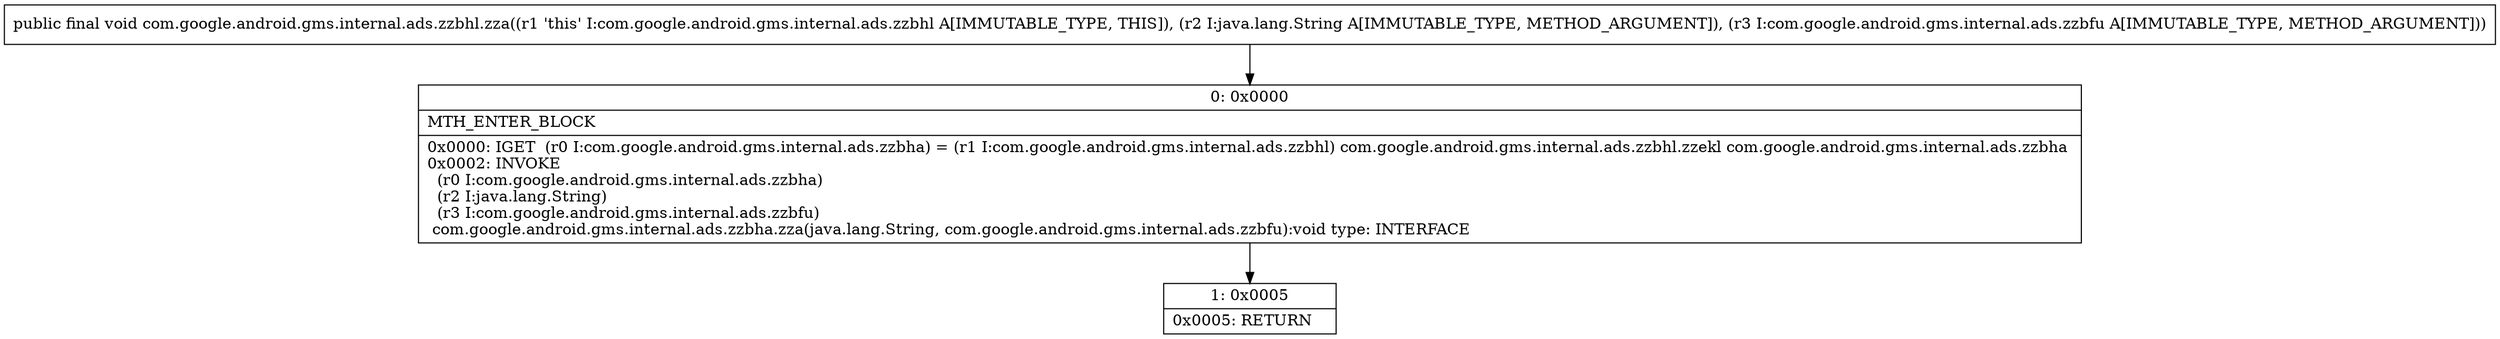 digraph "CFG forcom.google.android.gms.internal.ads.zzbhl.zza(Ljava\/lang\/String;Lcom\/google\/android\/gms\/internal\/ads\/zzbfu;)V" {
Node_0 [shape=record,label="{0\:\ 0x0000|MTH_ENTER_BLOCK\l|0x0000: IGET  (r0 I:com.google.android.gms.internal.ads.zzbha) = (r1 I:com.google.android.gms.internal.ads.zzbhl) com.google.android.gms.internal.ads.zzbhl.zzekl com.google.android.gms.internal.ads.zzbha \l0x0002: INVOKE  \l  (r0 I:com.google.android.gms.internal.ads.zzbha)\l  (r2 I:java.lang.String)\l  (r3 I:com.google.android.gms.internal.ads.zzbfu)\l com.google.android.gms.internal.ads.zzbha.zza(java.lang.String, com.google.android.gms.internal.ads.zzbfu):void type: INTERFACE \l}"];
Node_1 [shape=record,label="{1\:\ 0x0005|0x0005: RETURN   \l}"];
MethodNode[shape=record,label="{public final void com.google.android.gms.internal.ads.zzbhl.zza((r1 'this' I:com.google.android.gms.internal.ads.zzbhl A[IMMUTABLE_TYPE, THIS]), (r2 I:java.lang.String A[IMMUTABLE_TYPE, METHOD_ARGUMENT]), (r3 I:com.google.android.gms.internal.ads.zzbfu A[IMMUTABLE_TYPE, METHOD_ARGUMENT])) }"];
MethodNode -> Node_0;
Node_0 -> Node_1;
}

